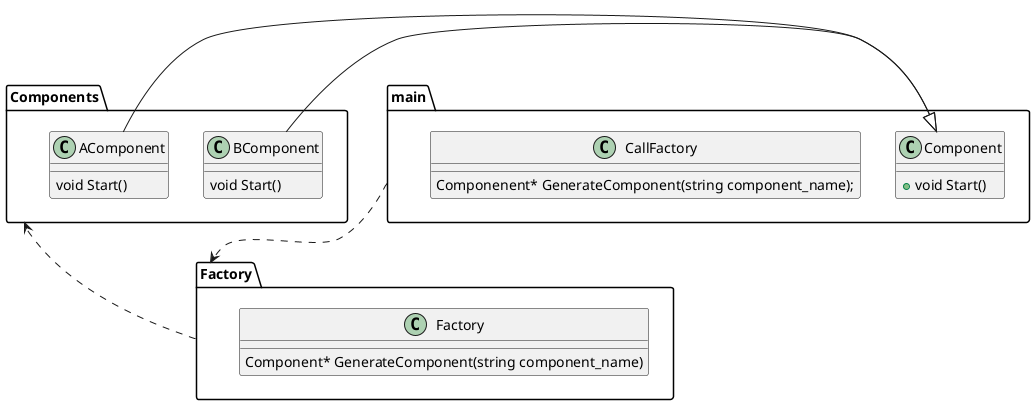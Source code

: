 @startuml
Components.BComponent -|> main.Component
Components.AComponent -|> main.Component
namespace main{
    class CallFactory{
        Componenent* GenerateComponent(string component_name);
    }
    class Component {
        + void Start()
    }
}
main ..>Factory
namespace Factory{
    class Factory{
        Component* GenerateComponent(string component_name)
    }
}
Factory ..> Components
namespace Components{
    
    class AComponent{
        void Start()
    }
    class BComponent{
        void Start()
    }
}
@enduml